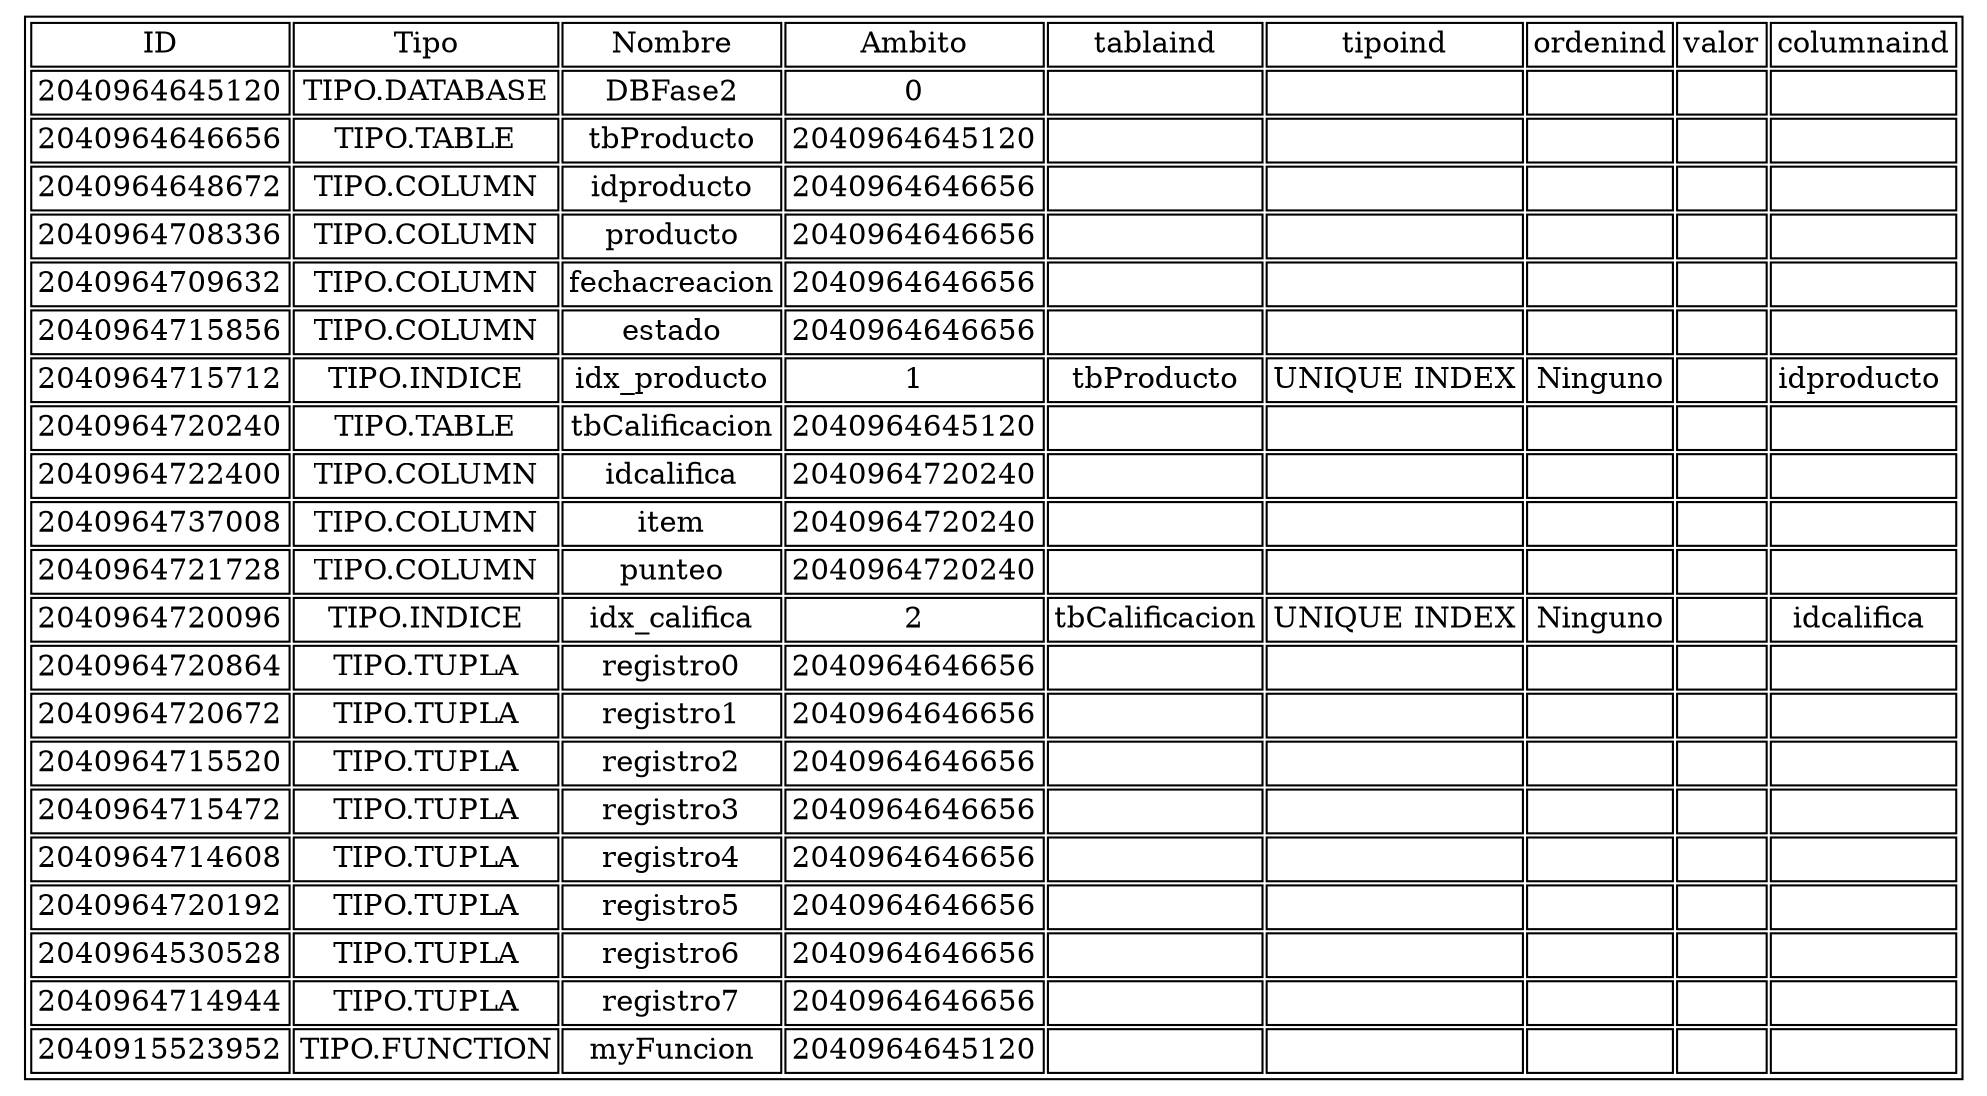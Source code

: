 digraph structs {
	node [shape=plaintext]
lista [label =  <<TABLE> 
 <TR><TD>ID</TD><TD>Tipo</TD><TD>Nombre</TD><TD>Ambito</TD><TD>tablaind</TD><TD>tipoind</TD><TD>ordenind</TD><TD>valor</TD><TD>columnaind</TD></TR> <TR>
<TD>
2040964645120
</TD><TD>TIPO.DATABASE
</TD><TD>DBFase2
</TD><TD>0
</TD><TD>
</TD><TD>
</TD><TD>
</TD><TD>
</TD><TD>
</TD></TR><TR>
<TD>
2040964646656
</TD><TD>TIPO.TABLE
</TD><TD>tbProducto
</TD><TD>2040964645120
</TD><TD>
</TD><TD>
</TD><TD>
</TD><TD>
</TD><TD>
</TD></TR><TR>
<TD>
2040964648672
</TD><TD>TIPO.COLUMN
</TD><TD>idproducto
</TD><TD>2040964646656
</TD><TD>
</TD><TD>
</TD><TD>
</TD><TD>
</TD><TD>
</TD></TR><TR>
<TD>
2040964708336
</TD><TD>TIPO.COLUMN
</TD><TD>producto
</TD><TD>2040964646656
</TD><TD>
</TD><TD>
</TD><TD>
</TD><TD>
</TD><TD>
</TD></TR><TR>
<TD>
2040964709632
</TD><TD>TIPO.COLUMN
</TD><TD>fechacreacion
</TD><TD>2040964646656
</TD><TD>
</TD><TD>
</TD><TD>
</TD><TD>
</TD><TD>
</TD></TR><TR>
<TD>
2040964715856
</TD><TD>TIPO.COLUMN
</TD><TD>estado
</TD><TD>2040964646656
</TD><TD>
</TD><TD>
</TD><TD>
</TD><TD>
</TD><TD>
</TD></TR><TR>
<TD>
2040964715712
</TD><TD>TIPO.INDICE
</TD><TD>idx_producto
</TD><TD>1
</TD><TD>tbProducto
</TD><TD>UNIQUE INDEX
</TD><TD>Ninguno
</TD><TD>
</TD><TD>idproducto 
</TD></TR><TR>
<TD>
2040964720240
</TD><TD>TIPO.TABLE
</TD><TD>tbCalificacion
</TD><TD>2040964645120
</TD><TD>
</TD><TD>
</TD><TD>
</TD><TD>
</TD><TD>
</TD></TR><TR>
<TD>
2040964722400
</TD><TD>TIPO.COLUMN
</TD><TD>idcalifica
</TD><TD>2040964720240
</TD><TD>
</TD><TD>
</TD><TD>
</TD><TD>
</TD><TD>
</TD></TR><TR>
<TD>
2040964737008
</TD><TD>TIPO.COLUMN
</TD><TD>item
</TD><TD>2040964720240
</TD><TD>
</TD><TD>
</TD><TD>
</TD><TD>
</TD><TD>
</TD></TR><TR>
<TD>
2040964721728
</TD><TD>TIPO.COLUMN
</TD><TD>punteo
</TD><TD>2040964720240
</TD><TD>
</TD><TD>
</TD><TD>
</TD><TD>
</TD><TD>
</TD></TR><TR>
<TD>
2040964720096
</TD><TD>TIPO.INDICE
</TD><TD>idx_califica
</TD><TD>2
</TD><TD>tbCalificacion
</TD><TD>UNIQUE INDEX
</TD><TD>Ninguno
</TD><TD>
</TD><TD>idcalifica 
</TD></TR><TR>
<TD>
2040964720864
</TD><TD>TIPO.TUPLA
</TD><TD>registro0
</TD><TD>2040964646656
</TD><TD>
</TD><TD>
</TD><TD>
</TD><TD>
</TD><TD>
</TD></TR><TR>
<TD>
2040964720672
</TD><TD>TIPO.TUPLA
</TD><TD>registro1
</TD><TD>2040964646656
</TD><TD>
</TD><TD>
</TD><TD>
</TD><TD>
</TD><TD>
</TD></TR><TR>
<TD>
2040964715520
</TD><TD>TIPO.TUPLA
</TD><TD>registro2
</TD><TD>2040964646656
</TD><TD>
</TD><TD>
</TD><TD>
</TD><TD>
</TD><TD>
</TD></TR><TR>
<TD>
2040964715472
</TD><TD>TIPO.TUPLA
</TD><TD>registro3
</TD><TD>2040964646656
</TD><TD>
</TD><TD>
</TD><TD>
</TD><TD>
</TD><TD>
</TD></TR><TR>
<TD>
2040964714608
</TD><TD>TIPO.TUPLA
</TD><TD>registro4
</TD><TD>2040964646656
</TD><TD>
</TD><TD>
</TD><TD>
</TD><TD>
</TD><TD>
</TD></TR><TR>
<TD>
2040964720192
</TD><TD>TIPO.TUPLA
</TD><TD>registro5
</TD><TD>2040964646656
</TD><TD>
</TD><TD>
</TD><TD>
</TD><TD>
</TD><TD>
</TD></TR><TR>
<TD>
2040964530528
</TD><TD>TIPO.TUPLA
</TD><TD>registro6
</TD><TD>2040964646656
</TD><TD>
</TD><TD>
</TD><TD>
</TD><TD>
</TD><TD>
</TD></TR><TR>
<TD>
2040964714944
</TD><TD>TIPO.TUPLA
</TD><TD>registro7
</TD><TD>2040964646656
</TD><TD>
</TD><TD>
</TD><TD>
</TD><TD>
</TD><TD>
</TD></TR><TR>
<TD>
2040915523952
</TD><TD>TIPO.FUNCTION
</TD><TD>myFuncion
</TD><TD>2040964645120
</TD><TD>
</TD><TD>
</TD><TD>
</TD><TD>
</TD><TD>
</TD></TR></TABLE>>, ];
}
